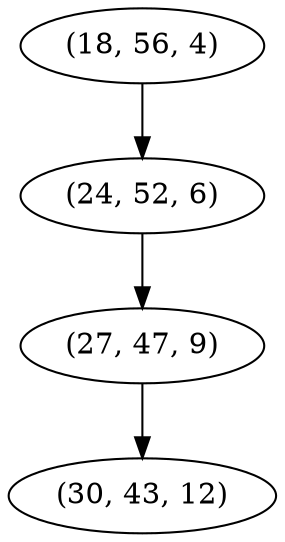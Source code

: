 digraph tree {
    "(18, 56, 4)";
    "(24, 52, 6)";
    "(27, 47, 9)";
    "(30, 43, 12)";
    "(18, 56, 4)" -> "(24, 52, 6)";
    "(24, 52, 6)" -> "(27, 47, 9)";
    "(27, 47, 9)" -> "(30, 43, 12)";
}
